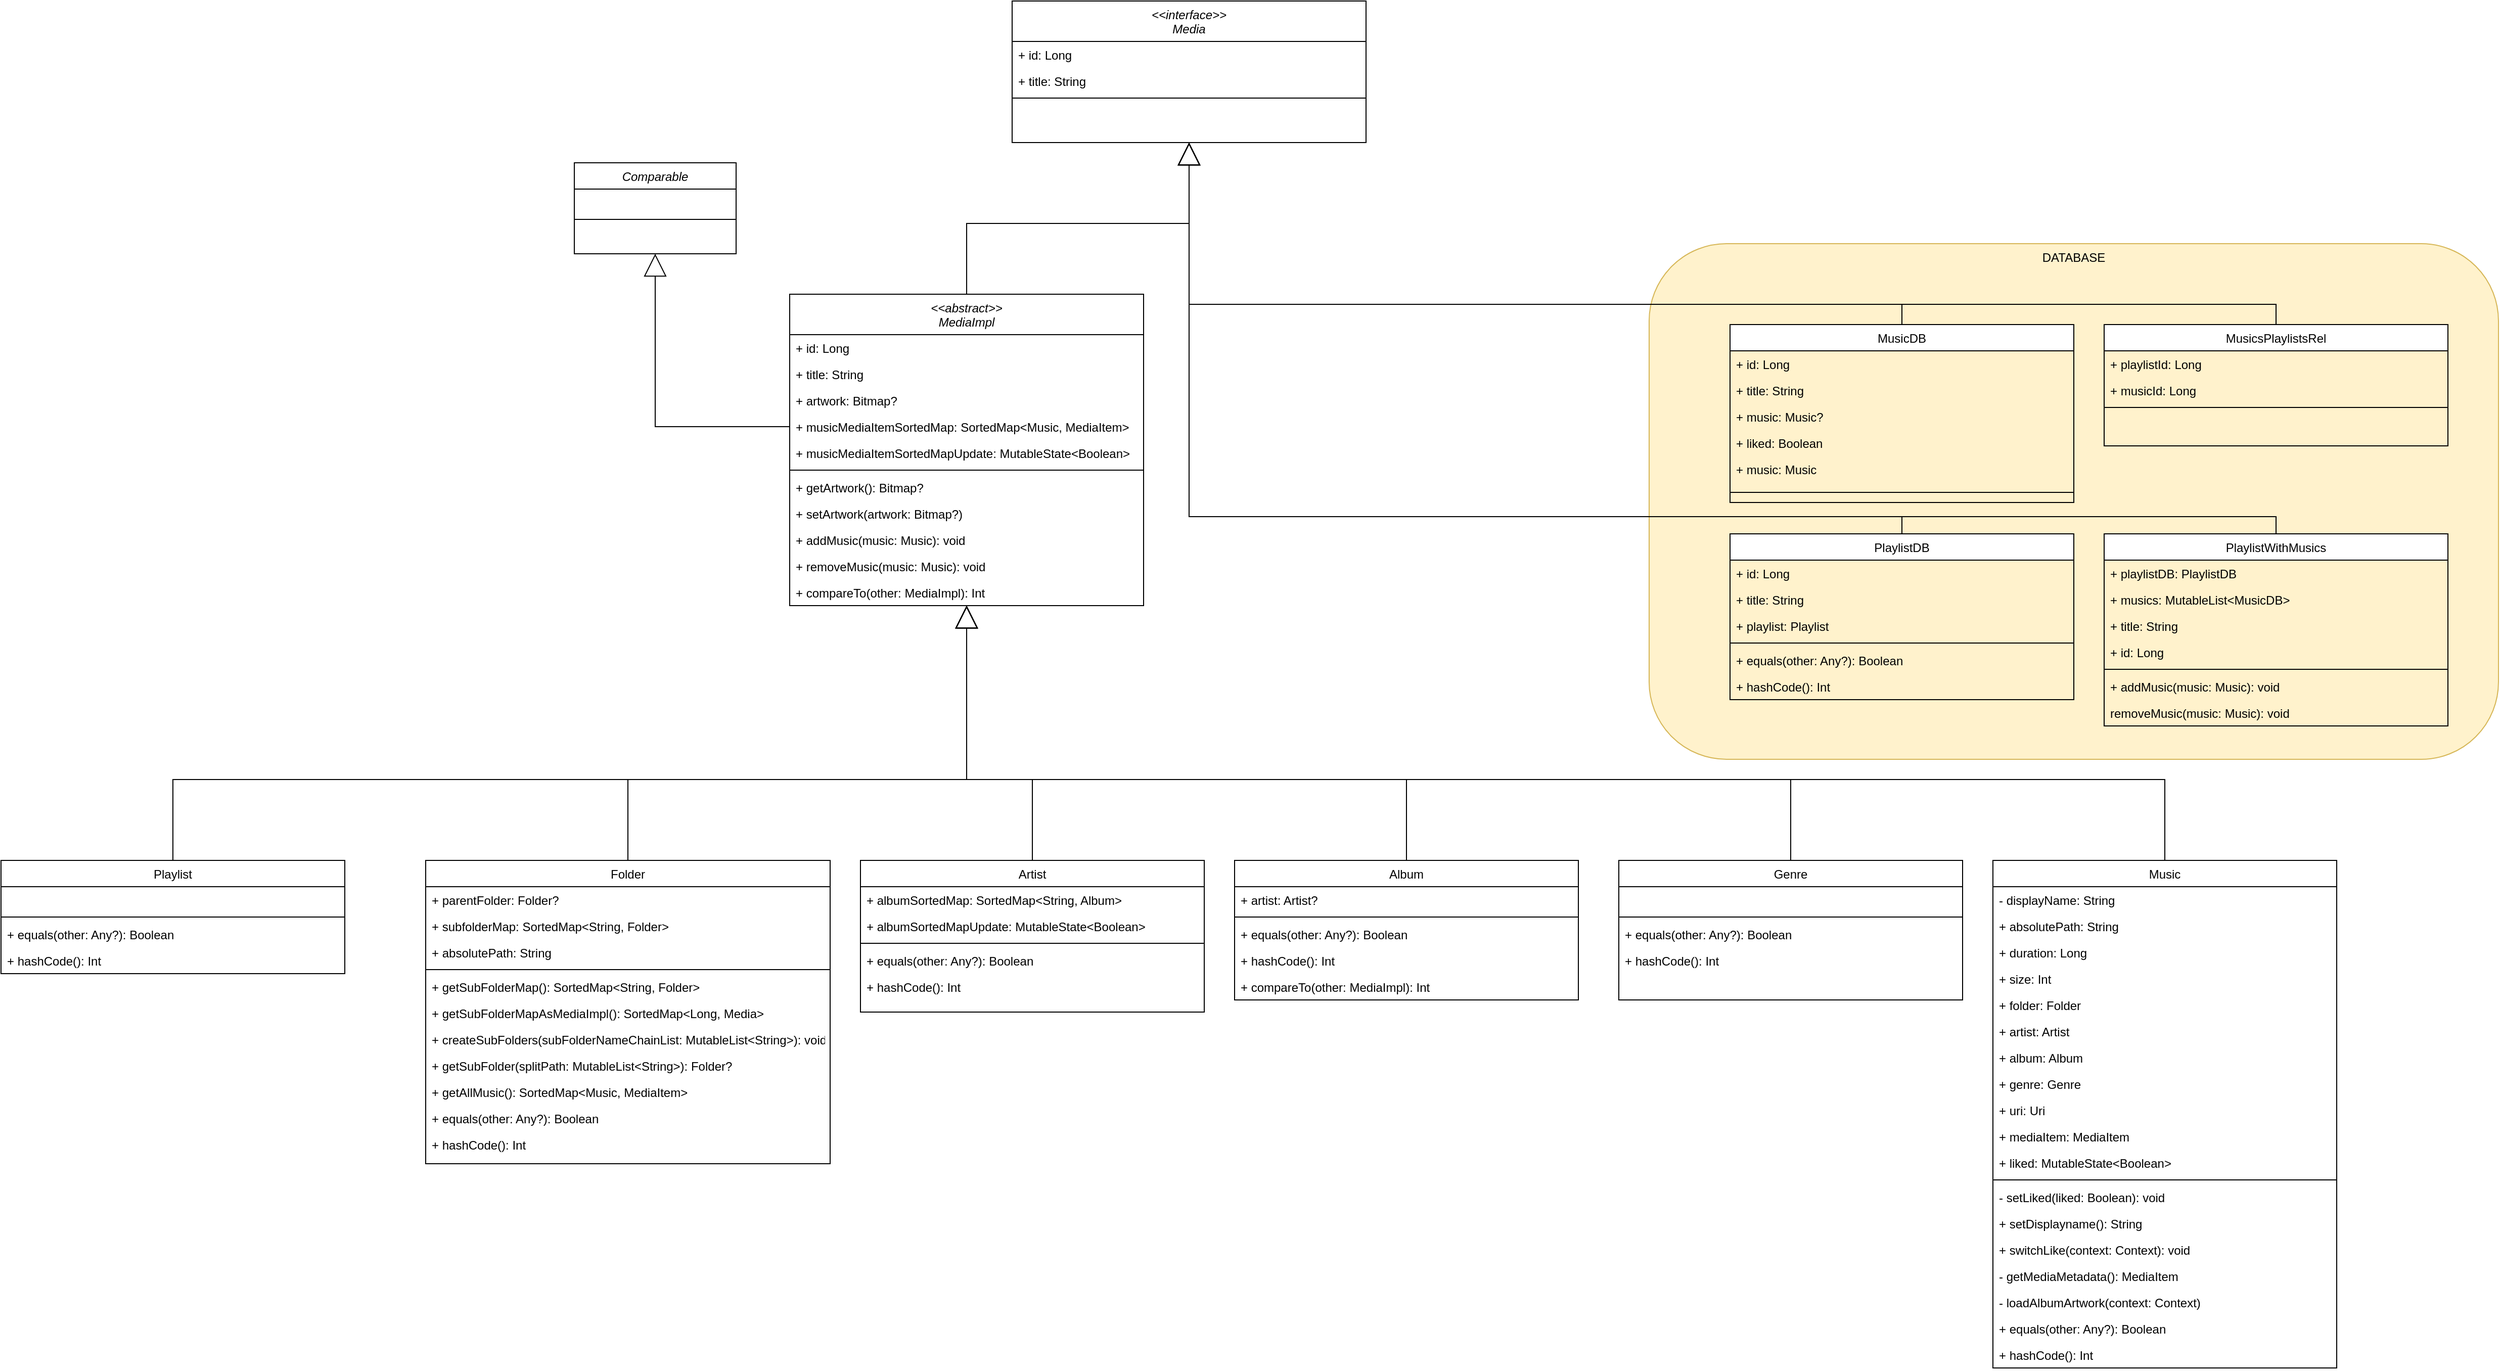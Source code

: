 <mxfile version="24.6.4" type="device">
  <diagram id="C5RBs43oDa-KdzZeNtuy" name="Page-1">
    <mxGraphModel dx="3020" dy="1973" grid="1" gridSize="10" guides="1" tooltips="1" connect="1" arrows="1" fold="1" page="1" pageScale="1" pageWidth="827" pageHeight="1169" math="0" shadow="0">
      <root>
        <mxCell id="WIyWlLk6GJQsqaUBKTNV-0" />
        <mxCell id="WIyWlLk6GJQsqaUBKTNV-1" parent="WIyWlLk6GJQsqaUBKTNV-0" />
        <mxCell id="YpZkU9xtYpbVFz88kELq-27" style="edgeStyle=orthogonalEdgeStyle;rounded=0;orthogonalLoop=1;jettySize=auto;html=1;entryX=0.5;entryY=1;entryDx=0;entryDy=0;endArrow=block;endFill=0;strokeWidth=1;endSize=20;exitX=0;exitY=0.5;exitDx=0;exitDy=0;" parent="WIyWlLk6GJQsqaUBKTNV-1" source="BCzuW8dj-wQ5mQRWd4hv-5" target="YpZkU9xtYpbVFz88kELq-18" edge="1">
          <mxGeometry relative="1" as="geometry" />
        </mxCell>
        <mxCell id="zkfFHV4jXpPFQw0GAbJ--0" value="&lt;&lt;interface&gt;&gt;&#xa;Media" style="swimlane;fontStyle=2;align=center;verticalAlign=top;childLayout=stackLayout;horizontal=1;startSize=40;horizontalStack=0;resizeParent=1;resizeLast=0;collapsible=1;marginBottom=0;rounded=0;shadow=0;strokeWidth=1;" parent="WIyWlLk6GJQsqaUBKTNV-1" vertex="1">
          <mxGeometry x="20" y="-490" width="350" height="140" as="geometry">
            <mxRectangle x="230" y="140" width="160" height="26" as="alternateBounds" />
          </mxGeometry>
        </mxCell>
        <mxCell id="zkfFHV4jXpPFQw0GAbJ--1" value="+ id: Long" style="text;align=left;verticalAlign=top;spacingLeft=4;spacingRight=4;overflow=hidden;rotatable=0;points=[[0,0.5],[1,0.5]];portConstraint=eastwest;" parent="zkfFHV4jXpPFQw0GAbJ--0" vertex="1">
          <mxGeometry y="40" width="350" height="26" as="geometry" />
        </mxCell>
        <mxCell id="zkfFHV4jXpPFQw0GAbJ--2" value="+ title: String" style="text;align=left;verticalAlign=top;spacingLeft=4;spacingRight=4;overflow=hidden;rotatable=0;points=[[0,0.5],[1,0.5]];portConstraint=eastwest;rounded=0;shadow=0;html=0;" parent="zkfFHV4jXpPFQw0GAbJ--0" vertex="1">
          <mxGeometry y="66" width="350" height="26" as="geometry" />
        </mxCell>
        <mxCell id="zkfFHV4jXpPFQw0GAbJ--4" value="" style="line;html=1;strokeWidth=1;align=left;verticalAlign=middle;spacingTop=-1;spacingLeft=3;spacingRight=3;rotatable=0;labelPosition=right;points=[];portConstraint=eastwest;" parent="zkfFHV4jXpPFQw0GAbJ--0" vertex="1">
          <mxGeometry y="92" width="350" height="8" as="geometry" />
        </mxCell>
        <mxCell id="zkfFHV4jXpPFQw0GAbJ--6" value="Folder" style="swimlane;fontStyle=0;align=center;verticalAlign=top;childLayout=stackLayout;horizontal=1;startSize=26;horizontalStack=0;resizeParent=1;resizeLast=0;collapsible=1;marginBottom=0;rounded=0;shadow=0;strokeWidth=1;" parent="WIyWlLk6GJQsqaUBKTNV-1" vertex="1">
          <mxGeometry x="-560" y="360" width="400" height="300" as="geometry">
            <mxRectangle x="130" y="380" width="160" height="26" as="alternateBounds" />
          </mxGeometry>
        </mxCell>
        <mxCell id="zkfFHV4jXpPFQw0GAbJ--7" value="+ parentFolder: Folder?" style="text;align=left;verticalAlign=top;spacingLeft=4;spacingRight=4;overflow=hidden;rotatable=0;points=[[0,0.5],[1,0.5]];portConstraint=eastwest;" parent="zkfFHV4jXpPFQw0GAbJ--6" vertex="1">
          <mxGeometry y="26" width="400" height="26" as="geometry" />
        </mxCell>
        <mxCell id="YpZkU9xtYpbVFz88kELq-29" value="+ subfolderMap: SortedMap&lt;String, Folder&gt;" style="text;align=left;verticalAlign=top;spacingLeft=4;spacingRight=4;overflow=hidden;rotatable=0;points=[[0,0.5],[1,0.5]];portConstraint=eastwest;rounded=0;shadow=0;html=0;" parent="zkfFHV4jXpPFQw0GAbJ--6" vertex="1">
          <mxGeometry y="52" width="400" height="26" as="geometry" />
        </mxCell>
        <mxCell id="YpZkU9xtYpbVFz88kELq-30" value="+ absolutePath: String" style="text;align=left;verticalAlign=top;spacingLeft=4;spacingRight=4;overflow=hidden;rotatable=0;points=[[0,0.5],[1,0.5]];portConstraint=eastwest;rounded=0;shadow=0;html=0;" parent="zkfFHV4jXpPFQw0GAbJ--6" vertex="1">
          <mxGeometry y="78" width="400" height="26" as="geometry" />
        </mxCell>
        <mxCell id="zkfFHV4jXpPFQw0GAbJ--9" value="" style="line;html=1;strokeWidth=1;align=left;verticalAlign=middle;spacingTop=-1;spacingLeft=3;spacingRight=3;rotatable=0;labelPosition=right;points=[];portConstraint=eastwest;" parent="zkfFHV4jXpPFQw0GAbJ--6" vertex="1">
          <mxGeometry y="104" width="400" height="8" as="geometry" />
        </mxCell>
        <mxCell id="zkfFHV4jXpPFQw0GAbJ--10" value="+ getSubFolderMap(): SortedMap&lt;String, Folder&gt;" style="text;align=left;verticalAlign=top;spacingLeft=4;spacingRight=4;overflow=hidden;rotatable=0;points=[[0,0.5],[1,0.5]];portConstraint=eastwest;fontStyle=0" parent="zkfFHV4jXpPFQw0GAbJ--6" vertex="1">
          <mxGeometry y="112" width="400" height="26" as="geometry" />
        </mxCell>
        <mxCell id="zkfFHV4jXpPFQw0GAbJ--11" value="+ getSubFolderMapAsMediaImpl(): SortedMap&lt;Long, Media&gt;" style="text;align=left;verticalAlign=top;spacingLeft=4;spacingRight=4;overflow=hidden;rotatable=0;points=[[0,0.5],[1,0.5]];portConstraint=eastwest;" parent="zkfFHV4jXpPFQw0GAbJ--6" vertex="1">
          <mxGeometry y="138" width="400" height="26" as="geometry" />
        </mxCell>
        <mxCell id="YpZkU9xtYpbVFz88kELq-37" value="+ createSubFolders(subFolderNameChainList: MutableList&lt;String&gt;): void" style="text;align=left;verticalAlign=top;spacingLeft=4;spacingRight=4;overflow=hidden;rotatable=0;points=[[0,0.5],[1,0.5]];portConstraint=eastwest;" parent="zkfFHV4jXpPFQw0GAbJ--6" vertex="1">
          <mxGeometry y="164" width="400" height="26" as="geometry" />
        </mxCell>
        <mxCell id="YpZkU9xtYpbVFz88kELq-36" value="+ getSubFolder(splitPath: MutableList&lt;String&gt;): Folder?" style="text;align=left;verticalAlign=top;spacingLeft=4;spacingRight=4;overflow=hidden;rotatable=0;points=[[0,0.5],[1,0.5]];portConstraint=eastwest;" parent="zkfFHV4jXpPFQw0GAbJ--6" vertex="1">
          <mxGeometry y="190" width="400" height="26" as="geometry" />
        </mxCell>
        <mxCell id="YpZkU9xtYpbVFz88kELq-35" value="+ getAllMusic(): SortedMap&lt;Music, MediaItem&gt;" style="text;align=left;verticalAlign=top;spacingLeft=4;spacingRight=4;overflow=hidden;rotatable=0;points=[[0,0.5],[1,0.5]];portConstraint=eastwest;" parent="zkfFHV4jXpPFQw0GAbJ--6" vertex="1">
          <mxGeometry y="216" width="400" height="26" as="geometry" />
        </mxCell>
        <mxCell id="BCzuW8dj-wQ5mQRWd4hv-45" value="+ equals(other: Any?): Boolean" style="text;align=left;verticalAlign=top;spacingLeft=4;spacingRight=4;overflow=hidden;rotatable=0;points=[[0,0.5],[1,0.5]];portConstraint=eastwest;" vertex="1" parent="zkfFHV4jXpPFQw0GAbJ--6">
          <mxGeometry y="242" width="400" height="26" as="geometry" />
        </mxCell>
        <mxCell id="BCzuW8dj-wQ5mQRWd4hv-46" value="+ hashCode(): Int" style="text;align=left;verticalAlign=top;spacingLeft=4;spacingRight=4;overflow=hidden;rotatable=0;points=[[0,0.5],[1,0.5]];portConstraint=eastwest;" vertex="1" parent="zkfFHV4jXpPFQw0GAbJ--6">
          <mxGeometry y="268" width="400" height="26" as="geometry" />
        </mxCell>
        <mxCell id="zkfFHV4jXpPFQw0GAbJ--12" value="" style="endArrow=block;endSize=20;endFill=0;shadow=0;strokeWidth=1;rounded=0;curved=0;edgeStyle=elbowEdgeStyle;elbow=vertical;entryX=0.5;entryY=1;entryDx=0;entryDy=0;" parent="WIyWlLk6GJQsqaUBKTNV-1" source="zkfFHV4jXpPFQw0GAbJ--6" edge="1" target="BCzuW8dj-wQ5mQRWd4hv-0">
          <mxGeometry width="160" relative="1" as="geometry">
            <mxPoint x="200" y="203" as="sourcePoint" />
            <mxPoint x="215" y="-240" as="targetPoint" />
            <Array as="points">
              <mxPoint x="-80" y="280" />
            </Array>
          </mxGeometry>
        </mxCell>
        <mxCell id="zkfFHV4jXpPFQw0GAbJ--13" value="Artist" style="swimlane;fontStyle=0;align=center;verticalAlign=top;childLayout=stackLayout;horizontal=1;startSize=26;horizontalStack=0;resizeParent=1;resizeLast=0;collapsible=1;marginBottom=0;rounded=0;shadow=0;strokeWidth=1;" parent="WIyWlLk6GJQsqaUBKTNV-1" vertex="1">
          <mxGeometry x="-130" y="360" width="340" height="150" as="geometry">
            <mxRectangle x="340" y="380" width="170" height="26" as="alternateBounds" />
          </mxGeometry>
        </mxCell>
        <mxCell id="zkfFHV4jXpPFQw0GAbJ--14" value="+ albumSortedMap: SortedMap&lt;String, Album&gt; " style="text;align=left;verticalAlign=top;spacingLeft=4;spacingRight=4;overflow=hidden;rotatable=0;points=[[0,0.5],[1,0.5]];portConstraint=eastwest;" parent="zkfFHV4jXpPFQw0GAbJ--13" vertex="1">
          <mxGeometry y="26" width="340" height="26" as="geometry" />
        </mxCell>
        <mxCell id="YpZkU9xtYpbVFz88kELq-43" value="+ albumSortedMapUpdate: MutableState&lt;Boolean&gt;" style="text;align=left;verticalAlign=top;spacingLeft=4;spacingRight=4;overflow=hidden;rotatable=0;points=[[0,0.5],[1,0.5]];portConstraint=eastwest;" parent="zkfFHV4jXpPFQw0GAbJ--13" vertex="1">
          <mxGeometry y="52" width="340" height="26" as="geometry" />
        </mxCell>
        <mxCell id="zkfFHV4jXpPFQw0GAbJ--15" value="" style="line;html=1;strokeWidth=1;align=left;verticalAlign=middle;spacingTop=-1;spacingLeft=3;spacingRight=3;rotatable=0;labelPosition=right;points=[];portConstraint=eastwest;" parent="zkfFHV4jXpPFQw0GAbJ--13" vertex="1">
          <mxGeometry y="78" width="340" height="8" as="geometry" />
        </mxCell>
        <mxCell id="BCzuW8dj-wQ5mQRWd4hv-43" value="+ equals(other: Any?): Boolean" style="text;align=left;verticalAlign=top;spacingLeft=4;spacingRight=4;overflow=hidden;rotatable=0;points=[[0,0.5],[1,0.5]];portConstraint=eastwest;" vertex="1" parent="zkfFHV4jXpPFQw0GAbJ--13">
          <mxGeometry y="86" width="340" height="26" as="geometry" />
        </mxCell>
        <mxCell id="BCzuW8dj-wQ5mQRWd4hv-44" value="+ hashCode(): Int" style="text;align=left;verticalAlign=top;spacingLeft=4;spacingRight=4;overflow=hidden;rotatable=0;points=[[0,0.5],[1,0.5]];portConstraint=eastwest;" vertex="1" parent="zkfFHV4jXpPFQw0GAbJ--13">
          <mxGeometry y="112" width="340" height="26" as="geometry" />
        </mxCell>
        <mxCell id="zkfFHV4jXpPFQw0GAbJ--16" value="" style="endArrow=block;endSize=20;endFill=0;shadow=0;strokeWidth=1;rounded=0;curved=0;edgeStyle=elbowEdgeStyle;elbow=vertical;entryX=0.5;entryY=1;entryDx=0;entryDy=0;exitX=0.5;exitY=0;exitDx=0;exitDy=0;" parent="WIyWlLk6GJQsqaUBKTNV-1" source="zkfFHV4jXpPFQw0GAbJ--13" edge="1" target="BCzuW8dj-wQ5mQRWd4hv-0">
          <mxGeometry width="160" relative="1" as="geometry">
            <mxPoint x="210" y="373" as="sourcePoint" />
            <mxPoint x="215" y="-240" as="targetPoint" />
            <Array as="points">
              <mxPoint x="-20" y="280" />
            </Array>
          </mxGeometry>
        </mxCell>
        <mxCell id="YpZkU9xtYpbVFz88kELq-18" value="Comparable" style="swimlane;fontStyle=2;align=center;verticalAlign=top;childLayout=stackLayout;horizontal=1;startSize=26;horizontalStack=0;resizeParent=1;resizeLast=0;collapsible=1;marginBottom=0;rounded=0;shadow=0;strokeWidth=1;" parent="WIyWlLk6GJQsqaUBKTNV-1" vertex="1">
          <mxGeometry x="-413" y="-330" width="160" height="90" as="geometry">
            <mxRectangle x="130" y="380" width="160" height="26" as="alternateBounds" />
          </mxGeometry>
        </mxCell>
        <mxCell id="YpZkU9xtYpbVFz88kELq-20" value=" " style="text;align=left;verticalAlign=top;spacingLeft=4;spacingRight=4;overflow=hidden;rotatable=0;points=[[0,0.5],[1,0.5]];portConstraint=eastwest;rounded=0;shadow=0;html=0;fontStyle=0" parent="YpZkU9xtYpbVFz88kELq-18" vertex="1">
          <mxGeometry y="26" width="160" height="26" as="geometry" />
        </mxCell>
        <mxCell id="YpZkU9xtYpbVFz88kELq-21" value="" style="line;html=1;strokeWidth=1;align=left;verticalAlign=middle;spacingTop=-1;spacingLeft=3;spacingRight=3;rotatable=0;labelPosition=right;points=[];portConstraint=eastwest;fontStyle=0" parent="YpZkU9xtYpbVFz88kELq-18" vertex="1">
          <mxGeometry y="52" width="160" height="8" as="geometry" />
        </mxCell>
        <mxCell id="YpZkU9xtYpbVFz88kELq-47" value="Album" style="swimlane;fontStyle=0;align=center;verticalAlign=top;childLayout=stackLayout;horizontal=1;startSize=26;horizontalStack=0;resizeParent=1;resizeLast=0;collapsible=1;marginBottom=0;rounded=0;shadow=0;strokeWidth=1;" parent="WIyWlLk6GJQsqaUBKTNV-1" vertex="1">
          <mxGeometry x="240" y="360" width="340" height="138" as="geometry">
            <mxRectangle x="340" y="380" width="170" height="26" as="alternateBounds" />
          </mxGeometry>
        </mxCell>
        <mxCell id="YpZkU9xtYpbVFz88kELq-48" value="+ artist: Artist?" style="text;align=left;verticalAlign=top;spacingLeft=4;spacingRight=4;overflow=hidden;rotatable=0;points=[[0,0.5],[1,0.5]];portConstraint=eastwest;" parent="YpZkU9xtYpbVFz88kELq-47" vertex="1">
          <mxGeometry y="26" width="340" height="26" as="geometry" />
        </mxCell>
        <mxCell id="YpZkU9xtYpbVFz88kELq-51" value="" style="line;html=1;strokeWidth=1;align=left;verticalAlign=middle;spacingTop=-1;spacingLeft=3;spacingRight=3;rotatable=0;labelPosition=right;points=[];portConstraint=eastwest;" parent="YpZkU9xtYpbVFz88kELq-47" vertex="1">
          <mxGeometry y="52" width="340" height="8" as="geometry" />
        </mxCell>
        <mxCell id="BCzuW8dj-wQ5mQRWd4hv-40" value="+ equals(other: Any?): Boolean" style="text;align=left;verticalAlign=top;spacingLeft=4;spacingRight=4;overflow=hidden;rotatable=0;points=[[0,0.5],[1,0.5]];portConstraint=eastwest;" vertex="1" parent="YpZkU9xtYpbVFz88kELq-47">
          <mxGeometry y="60" width="340" height="26" as="geometry" />
        </mxCell>
        <mxCell id="BCzuW8dj-wQ5mQRWd4hv-41" value="+ hashCode(): Int" style="text;align=left;verticalAlign=top;spacingLeft=4;spacingRight=4;overflow=hidden;rotatable=0;points=[[0,0.5],[1,0.5]];portConstraint=eastwest;" vertex="1" parent="YpZkU9xtYpbVFz88kELq-47">
          <mxGeometry y="86" width="340" height="26" as="geometry" />
        </mxCell>
        <mxCell id="BCzuW8dj-wQ5mQRWd4hv-42" value="+ compareTo(other: MediaImpl): Int" style="text;align=left;verticalAlign=top;spacingLeft=4;spacingRight=4;overflow=hidden;rotatable=0;points=[[0,0.5],[1,0.5]];portConstraint=eastwest;" vertex="1" parent="YpZkU9xtYpbVFz88kELq-47">
          <mxGeometry y="112" width="340" height="26" as="geometry" />
        </mxCell>
        <mxCell id="YpZkU9xtYpbVFz88kELq-56" value="" style="endArrow=block;endSize=20;endFill=0;shadow=0;strokeWidth=1;rounded=0;curved=0;edgeStyle=elbowEdgeStyle;elbow=vertical;exitX=0.5;exitY=0;exitDx=0;exitDy=0;entryX=0.5;entryY=1;entryDx=0;entryDy=0;" parent="WIyWlLk6GJQsqaUBKTNV-1" source="YpZkU9xtYpbVFz88kELq-47" edge="1" target="BCzuW8dj-wQ5mQRWd4hv-0">
          <mxGeometry width="160" relative="1" as="geometry">
            <mxPoint x="50" y="370" as="sourcePoint" />
            <mxPoint x="215" y="-240" as="targetPoint" />
            <Array as="points">
              <mxPoint x="215" y="280" />
            </Array>
          </mxGeometry>
        </mxCell>
        <mxCell id="YpZkU9xtYpbVFz88kELq-57" value="Genre" style="swimlane;fontStyle=0;align=center;verticalAlign=top;childLayout=stackLayout;horizontal=1;startSize=26;horizontalStack=0;resizeParent=1;resizeLast=0;collapsible=1;marginBottom=0;rounded=0;shadow=0;strokeWidth=1;" parent="WIyWlLk6GJQsqaUBKTNV-1" vertex="1">
          <mxGeometry x="620" y="360" width="340" height="138" as="geometry">
            <mxRectangle x="340" y="380" width="170" height="26" as="alternateBounds" />
          </mxGeometry>
        </mxCell>
        <mxCell id="YpZkU9xtYpbVFz88kELq-59" value=" " style="text;align=left;verticalAlign=top;spacingLeft=4;spacingRight=4;overflow=hidden;rotatable=0;points=[[0,0.5],[1,0.5]];portConstraint=eastwest;" parent="YpZkU9xtYpbVFz88kELq-57" vertex="1">
          <mxGeometry y="26" width="340" height="26" as="geometry" />
        </mxCell>
        <mxCell id="YpZkU9xtYpbVFz88kELq-60" value="" style="line;html=1;strokeWidth=1;align=left;verticalAlign=middle;spacingTop=-1;spacingLeft=3;spacingRight=3;rotatable=0;labelPosition=right;points=[];portConstraint=eastwest;" parent="YpZkU9xtYpbVFz88kELq-57" vertex="1">
          <mxGeometry y="52" width="340" height="8" as="geometry" />
        </mxCell>
        <mxCell id="BCzuW8dj-wQ5mQRWd4hv-47" value="+ equals(other: Any?): Boolean" style="text;align=left;verticalAlign=top;spacingLeft=4;spacingRight=4;overflow=hidden;rotatable=0;points=[[0,0.5],[1,0.5]];portConstraint=eastwest;" vertex="1" parent="YpZkU9xtYpbVFz88kELq-57">
          <mxGeometry y="60" width="340" height="26" as="geometry" />
        </mxCell>
        <mxCell id="BCzuW8dj-wQ5mQRWd4hv-48" value="+ hashCode(): Int" style="text;align=left;verticalAlign=top;spacingLeft=4;spacingRight=4;overflow=hidden;rotatable=0;points=[[0,0.5],[1,0.5]];portConstraint=eastwest;" vertex="1" parent="YpZkU9xtYpbVFz88kELq-57">
          <mxGeometry y="86" width="340" height="26" as="geometry" />
        </mxCell>
        <mxCell id="YpZkU9xtYpbVFz88kELq-63" value="" style="endArrow=block;endSize=20;endFill=0;shadow=0;strokeWidth=1;rounded=0;curved=0;edgeStyle=elbowEdgeStyle;elbow=vertical;entryX=0.5;entryY=1;entryDx=0;entryDy=0;" parent="WIyWlLk6GJQsqaUBKTNV-1" source="YpZkU9xtYpbVFz88kELq-57" edge="1" target="BCzuW8dj-wQ5mQRWd4hv-0">
          <mxGeometry width="160" relative="1" as="geometry">
            <mxPoint x="420" y="370" as="sourcePoint" />
            <mxPoint x="215" y="-240" as="targetPoint" />
            <Array as="points">
              <mxPoint x="510" y="280" />
            </Array>
          </mxGeometry>
        </mxCell>
        <mxCell id="YpZkU9xtYpbVFz88kELq-64" value="Music" style="swimlane;fontStyle=0;align=center;verticalAlign=top;childLayout=stackLayout;horizontal=1;startSize=26;horizontalStack=0;resizeParent=1;resizeLast=0;collapsible=1;marginBottom=0;rounded=0;shadow=0;strokeWidth=1;" parent="WIyWlLk6GJQsqaUBKTNV-1" vertex="1">
          <mxGeometry x="990" y="360" width="340" height="502" as="geometry">
            <mxRectangle x="340" y="380" width="170" height="26" as="alternateBounds" />
          </mxGeometry>
        </mxCell>
        <mxCell id="YpZkU9xtYpbVFz88kELq-65" value="- displayName: String" style="text;align=left;verticalAlign=top;spacingLeft=4;spacingRight=4;overflow=hidden;rotatable=0;points=[[0,0.5],[1,0.5]];portConstraint=eastwest;" parent="YpZkU9xtYpbVFz88kELq-64" vertex="1">
          <mxGeometry y="26" width="340" height="26" as="geometry" />
        </mxCell>
        <mxCell id="YpZkU9xtYpbVFz88kELq-70" value="+ absolutePath: String" style="text;align=left;verticalAlign=top;spacingLeft=4;spacingRight=4;overflow=hidden;rotatable=0;points=[[0,0.5],[1,0.5]];portConstraint=eastwest;" parent="YpZkU9xtYpbVFz88kELq-64" vertex="1">
          <mxGeometry y="52" width="340" height="26" as="geometry" />
        </mxCell>
        <mxCell id="YpZkU9xtYpbVFz88kELq-76" value="+ duration: Long" style="text;align=left;verticalAlign=top;spacingLeft=4;spacingRight=4;overflow=hidden;rotatable=0;points=[[0,0.5],[1,0.5]];portConstraint=eastwest;" parent="YpZkU9xtYpbVFz88kELq-64" vertex="1">
          <mxGeometry y="78" width="340" height="26" as="geometry" />
        </mxCell>
        <mxCell id="YpZkU9xtYpbVFz88kELq-75" value="+ size: Int" style="text;align=left;verticalAlign=top;spacingLeft=4;spacingRight=4;overflow=hidden;rotatable=0;points=[[0,0.5],[1,0.5]];portConstraint=eastwest;" parent="YpZkU9xtYpbVFz88kELq-64" vertex="1">
          <mxGeometry y="104" width="340" height="26" as="geometry" />
        </mxCell>
        <mxCell id="YpZkU9xtYpbVFz88kELq-74" value="+ folder: Folder" style="text;align=left;verticalAlign=top;spacingLeft=4;spacingRight=4;overflow=hidden;rotatable=0;points=[[0,0.5],[1,0.5]];portConstraint=eastwest;" parent="YpZkU9xtYpbVFz88kELq-64" vertex="1">
          <mxGeometry y="130" width="340" height="26" as="geometry" />
        </mxCell>
        <mxCell id="YpZkU9xtYpbVFz88kELq-73" value="+ artist: Artist" style="text;align=left;verticalAlign=top;spacingLeft=4;spacingRight=4;overflow=hidden;rotatable=0;points=[[0,0.5],[1,0.5]];portConstraint=eastwest;" parent="YpZkU9xtYpbVFz88kELq-64" vertex="1">
          <mxGeometry y="156" width="340" height="26" as="geometry" />
        </mxCell>
        <mxCell id="YpZkU9xtYpbVFz88kELq-72" value="+ album: Album" style="text;align=left;verticalAlign=top;spacingLeft=4;spacingRight=4;overflow=hidden;rotatable=0;points=[[0,0.5],[1,0.5]];portConstraint=eastwest;" parent="YpZkU9xtYpbVFz88kELq-64" vertex="1">
          <mxGeometry y="182" width="340" height="26" as="geometry" />
        </mxCell>
        <mxCell id="YpZkU9xtYpbVFz88kELq-71" value="+ genre: Genre" style="text;align=left;verticalAlign=top;spacingLeft=4;spacingRight=4;overflow=hidden;rotatable=0;points=[[0,0.5],[1,0.5]];portConstraint=eastwest;" parent="YpZkU9xtYpbVFz88kELq-64" vertex="1">
          <mxGeometry y="208" width="340" height="26" as="geometry" />
        </mxCell>
        <mxCell id="YpZkU9xtYpbVFz88kELq-78" value="+ uri: Uri" style="text;align=left;verticalAlign=top;spacingLeft=4;spacingRight=4;overflow=hidden;rotatable=0;points=[[0,0.5],[1,0.5]];portConstraint=eastwest;" parent="YpZkU9xtYpbVFz88kELq-64" vertex="1">
          <mxGeometry y="234" width="340" height="26" as="geometry" />
        </mxCell>
        <mxCell id="YpZkU9xtYpbVFz88kELq-77" value="+ mediaItem: MediaItem" style="text;align=left;verticalAlign=top;spacingLeft=4;spacingRight=4;overflow=hidden;rotatable=0;points=[[0,0.5],[1,0.5]];portConstraint=eastwest;" parent="YpZkU9xtYpbVFz88kELq-64" vertex="1">
          <mxGeometry y="260" width="340" height="26" as="geometry" />
        </mxCell>
        <mxCell id="BCzuW8dj-wQ5mQRWd4hv-50" value="+ liked: MutableState&lt;Boolean&gt;" style="text;align=left;verticalAlign=top;spacingLeft=4;spacingRight=4;overflow=hidden;rotatable=0;points=[[0,0.5],[1,0.5]];portConstraint=eastwest;" vertex="1" parent="YpZkU9xtYpbVFz88kELq-64">
          <mxGeometry y="286" width="340" height="26" as="geometry" />
        </mxCell>
        <mxCell id="YpZkU9xtYpbVFz88kELq-66" value="" style="line;html=1;strokeWidth=1;align=left;verticalAlign=middle;spacingTop=-1;spacingLeft=3;spacingRight=3;rotatable=0;labelPosition=right;points=[];portConstraint=eastwest;" parent="YpZkU9xtYpbVFz88kELq-64" vertex="1">
          <mxGeometry y="312" width="340" height="8" as="geometry" />
        </mxCell>
        <mxCell id="BCzuW8dj-wQ5mQRWd4hv-51" value="- setLiked(liked: Boolean): void" style="text;align=left;verticalAlign=top;spacingLeft=4;spacingRight=4;overflow=hidden;rotatable=0;points=[[0,0.5],[1,0.5]];portConstraint=eastwest;" vertex="1" parent="YpZkU9xtYpbVFz88kELq-64">
          <mxGeometry y="320" width="340" height="26" as="geometry" />
        </mxCell>
        <mxCell id="BCzuW8dj-wQ5mQRWd4hv-49" value="+ setDisplayname(): String" style="text;align=left;verticalAlign=top;spacingLeft=4;spacingRight=4;overflow=hidden;rotatable=0;points=[[0,0.5],[1,0.5]];portConstraint=eastwest;" vertex="1" parent="YpZkU9xtYpbVFz88kELq-64">
          <mxGeometry y="346" width="340" height="26" as="geometry" />
        </mxCell>
        <mxCell id="BCzuW8dj-wQ5mQRWd4hv-52" value="+ switchLike(context: Context): void" style="text;align=left;verticalAlign=top;spacingLeft=4;spacingRight=4;overflow=hidden;rotatable=0;points=[[0,0.5],[1,0.5]];portConstraint=eastwest;" vertex="1" parent="YpZkU9xtYpbVFz88kELq-64">
          <mxGeometry y="372" width="340" height="26" as="geometry" />
        </mxCell>
        <mxCell id="YpZkU9xtYpbVFz88kELq-67" value="- getMediaMetadata(): MediaItem" style="text;align=left;verticalAlign=top;spacingLeft=4;spacingRight=4;overflow=hidden;rotatable=0;points=[[0,0.5],[1,0.5]];portConstraint=eastwest;" parent="YpZkU9xtYpbVFz88kELq-64" vertex="1">
          <mxGeometry y="398" width="340" height="26" as="geometry" />
        </mxCell>
        <mxCell id="YpZkU9xtYpbVFz88kELq-79" value="- loadAlbumArtwork(context: Context)" style="text;align=left;verticalAlign=top;spacingLeft=4;spacingRight=4;overflow=hidden;rotatable=0;points=[[0,0.5],[1,0.5]];portConstraint=eastwest;" parent="YpZkU9xtYpbVFz88kELq-64" vertex="1">
          <mxGeometry y="424" width="340" height="26" as="geometry" />
        </mxCell>
        <mxCell id="BCzuW8dj-wQ5mQRWd4hv-54" value="+ equals(other: Any?): Boolean" style="text;align=left;verticalAlign=top;spacingLeft=4;spacingRight=4;overflow=hidden;rotatable=0;points=[[0,0.5],[1,0.5]];portConstraint=eastwest;" vertex="1" parent="YpZkU9xtYpbVFz88kELq-64">
          <mxGeometry y="450" width="340" height="26" as="geometry" />
        </mxCell>
        <mxCell id="BCzuW8dj-wQ5mQRWd4hv-55" value="+ hashCode(): Int" style="text;align=left;verticalAlign=top;spacingLeft=4;spacingRight=4;overflow=hidden;rotatable=0;points=[[0,0.5],[1,0.5]];portConstraint=eastwest;" vertex="1" parent="YpZkU9xtYpbVFz88kELq-64">
          <mxGeometry y="476" width="340" height="26" as="geometry" />
        </mxCell>
        <mxCell id="YpZkU9xtYpbVFz88kELq-69" value="" style="endArrow=block;endSize=20;endFill=0;shadow=0;strokeWidth=1;rounded=0;curved=0;edgeStyle=elbowEdgeStyle;elbow=vertical;entryX=0.5;entryY=1;entryDx=0;entryDy=0;" parent="WIyWlLk6GJQsqaUBKTNV-1" source="YpZkU9xtYpbVFz88kELq-64" edge="1" target="BCzuW8dj-wQ5mQRWd4hv-0">
          <mxGeometry width="160" relative="1" as="geometry">
            <mxPoint x="800" y="370" as="sourcePoint" />
            <mxPoint x="215" y="-240" as="targetPoint" />
            <Array as="points">
              <mxPoint x="710" y="280" />
            </Array>
          </mxGeometry>
        </mxCell>
        <mxCell id="JfJ_LDCNABs6NTUcUGUG-0" value="DATABASE" style="rounded=1;whiteSpace=wrap;html=1;verticalAlign=top;fillColor=#fff2cc;strokeColor=#d6b656;" parent="WIyWlLk6GJQsqaUBKTNV-1" vertex="1">
          <mxGeometry x="650" y="-250" width="840" height="510" as="geometry" />
        </mxCell>
        <mxCell id="JfJ_LDCNABs6NTUcUGUG-15" value="MusicDB" style="swimlane;fontStyle=0;align=center;verticalAlign=top;childLayout=stackLayout;horizontal=1;startSize=26;horizontalStack=0;resizeParent=1;resizeLast=0;collapsible=1;marginBottom=0;rounded=0;shadow=0;strokeWidth=1;" parent="WIyWlLk6GJQsqaUBKTNV-1" vertex="1">
          <mxGeometry x="730" y="-170" width="340" height="176" as="geometry">
            <mxRectangle x="340" y="380" width="170" height="26" as="alternateBounds" />
          </mxGeometry>
        </mxCell>
        <mxCell id="BCzuW8dj-wQ5mQRWd4hv-18" value="+ id: Long" style="text;align=left;verticalAlign=top;spacingLeft=4;spacingRight=4;overflow=hidden;rotatable=0;points=[[0,0.5],[1,0.5]];portConstraint=eastwest;" vertex="1" parent="JfJ_LDCNABs6NTUcUGUG-15">
          <mxGeometry y="26" width="340" height="26" as="geometry" />
        </mxCell>
        <mxCell id="BCzuW8dj-wQ5mQRWd4hv-19" value="+ title: String" style="text;align=left;verticalAlign=top;spacingLeft=4;spacingRight=4;overflow=hidden;rotatable=0;points=[[0,0.5],[1,0.5]];portConstraint=eastwest;" vertex="1" parent="JfJ_LDCNABs6NTUcUGUG-15">
          <mxGeometry y="52" width="340" height="26" as="geometry" />
        </mxCell>
        <mxCell id="JfJ_LDCNABs6NTUcUGUG-16" value="+ music: Music?" style="text;align=left;verticalAlign=top;spacingLeft=4;spacingRight=4;overflow=hidden;rotatable=0;points=[[0,0.5],[1,0.5]];portConstraint=eastwest;" parent="JfJ_LDCNABs6NTUcUGUG-15" vertex="1">
          <mxGeometry y="78" width="340" height="26" as="geometry" />
        </mxCell>
        <mxCell id="aC7RMowv8lh5KPzW_fGt-1" value="+ liked: Boolean" style="text;align=left;verticalAlign=top;spacingLeft=4;spacingRight=4;overflow=hidden;rotatable=0;points=[[0,0.5],[1,0.5]];portConstraint=eastwest;" parent="JfJ_LDCNABs6NTUcUGUG-15" vertex="1">
          <mxGeometry y="104" width="340" height="26" as="geometry" />
        </mxCell>
        <mxCell id="BCzuW8dj-wQ5mQRWd4hv-21" value="+ music: Music" style="text;align=left;verticalAlign=top;spacingLeft=4;spacingRight=4;overflow=hidden;rotatable=0;points=[[0,0.5],[1,0.5]];portConstraint=eastwest;" vertex="1" parent="JfJ_LDCNABs6NTUcUGUG-15">
          <mxGeometry y="130" width="340" height="26" as="geometry" />
        </mxCell>
        <mxCell id="JfJ_LDCNABs6NTUcUGUG-17" value="" style="line;html=1;strokeWidth=1;align=left;verticalAlign=middle;spacingTop=-1;spacingLeft=3;spacingRight=3;rotatable=0;labelPosition=right;points=[];portConstraint=eastwest;" parent="JfJ_LDCNABs6NTUcUGUG-15" vertex="1">
          <mxGeometry y="156" width="340" height="20" as="geometry" />
        </mxCell>
        <mxCell id="JfJ_LDCNABs6NTUcUGUG-19" value="" style="endArrow=block;endSize=20;endFill=0;shadow=0;strokeWidth=1;rounded=0;curved=0;edgeStyle=elbowEdgeStyle;elbow=vertical;exitX=0.5;exitY=0;exitDx=0;exitDy=0;entryX=0.5;entryY=1;entryDx=0;entryDy=0;" parent="WIyWlLk6GJQsqaUBKTNV-1" source="JfJ_LDCNABs6NTUcUGUG-15" edge="1" target="zkfFHV4jXpPFQw0GAbJ--0">
          <mxGeometry width="160" relative="1" as="geometry">
            <mxPoint x="1365" y="118" as="sourcePoint" />
            <mxPoint x="470" y="-270" as="targetPoint" />
            <Array as="points">
              <mxPoint x="650" y="-190" />
            </Array>
          </mxGeometry>
        </mxCell>
        <mxCell id="JfJ_LDCNABs6NTUcUGUG-20" value="MusicsPlaylistsRel" style="swimlane;fontStyle=0;align=center;verticalAlign=top;childLayout=stackLayout;horizontal=1;startSize=26;horizontalStack=0;resizeParent=1;resizeLast=0;collapsible=1;marginBottom=0;rounded=0;shadow=0;strokeWidth=1;" parent="WIyWlLk6GJQsqaUBKTNV-1" vertex="1">
          <mxGeometry x="1100" y="-170" width="340" height="120" as="geometry">
            <mxRectangle x="340" y="380" width="170" height="26" as="alternateBounds" />
          </mxGeometry>
        </mxCell>
        <mxCell id="JfJ_LDCNABs6NTUcUGUG-21" value="+ playlistId: Long" style="text;align=left;verticalAlign=top;spacingLeft=4;spacingRight=4;overflow=hidden;rotatable=0;points=[[0,0.5],[1,0.5]];portConstraint=eastwest;" parent="JfJ_LDCNABs6NTUcUGUG-20" vertex="1">
          <mxGeometry y="26" width="340" height="26" as="geometry" />
        </mxCell>
        <mxCell id="JfJ_LDCNABs6NTUcUGUG-24" value="+ musicId: Long" style="text;align=left;verticalAlign=top;spacingLeft=4;spacingRight=4;overflow=hidden;rotatable=0;points=[[0,0.5],[1,0.5]];portConstraint=eastwest;" parent="JfJ_LDCNABs6NTUcUGUG-20" vertex="1">
          <mxGeometry y="52" width="340" height="26" as="geometry" />
        </mxCell>
        <mxCell id="JfJ_LDCNABs6NTUcUGUG-22" value="" style="line;html=1;strokeWidth=1;align=left;verticalAlign=middle;spacingTop=-1;spacingLeft=3;spacingRight=3;rotatable=0;labelPosition=right;points=[];portConstraint=eastwest;" parent="JfJ_LDCNABs6NTUcUGUG-20" vertex="1">
          <mxGeometry y="78" width="340" height="8" as="geometry" />
        </mxCell>
        <mxCell id="JfJ_LDCNABs6NTUcUGUG-23" style="text;align=left;verticalAlign=top;spacingLeft=4;spacingRight=4;overflow=hidden;rotatable=0;points=[[0,0.5],[1,0.5]];portConstraint=eastwest;" parent="JfJ_LDCNABs6NTUcUGUG-20" vertex="1">
          <mxGeometry y="86" width="340" height="26" as="geometry" />
        </mxCell>
        <mxCell id="JfJ_LDCNABs6NTUcUGUG-26" value="" style="endArrow=block;endSize=20;endFill=0;shadow=0;strokeWidth=1;rounded=0;curved=0;edgeStyle=elbowEdgeStyle;elbow=vertical;entryX=0.5;entryY=1;entryDx=0;entryDy=0;" parent="WIyWlLk6GJQsqaUBKTNV-1" source="JfJ_LDCNABs6NTUcUGUG-20" edge="1" target="zkfFHV4jXpPFQw0GAbJ--0">
          <mxGeometry width="160" relative="1" as="geometry">
            <mxPoint x="910" y="-120" as="sourcePoint" />
            <mxPoint x="550" y="-300" as="targetPoint" />
            <Array as="points">
              <mxPoint x="740" y="-190" />
            </Array>
          </mxGeometry>
        </mxCell>
        <mxCell id="JfJ_LDCNABs6NTUcUGUG-27" value="PlaylistDB" style="swimlane;fontStyle=0;align=center;verticalAlign=top;childLayout=stackLayout;horizontal=1;startSize=26;horizontalStack=0;resizeParent=1;resizeLast=0;collapsible=1;marginBottom=0;rounded=0;shadow=0;strokeWidth=1;" parent="WIyWlLk6GJQsqaUBKTNV-1" vertex="1">
          <mxGeometry x="730" y="37" width="340" height="164" as="geometry">
            <mxRectangle x="340" y="380" width="170" height="26" as="alternateBounds" />
          </mxGeometry>
        </mxCell>
        <mxCell id="JfJ_LDCNABs6NTUcUGUG-28" value="+ id: Long" style="text;align=left;verticalAlign=top;spacingLeft=4;spacingRight=4;overflow=hidden;rotatable=0;points=[[0,0.5],[1,0.5]];portConstraint=eastwest;" parent="JfJ_LDCNABs6NTUcUGUG-27" vertex="1">
          <mxGeometry y="26" width="340" height="26" as="geometry" />
        </mxCell>
        <mxCell id="BCzuW8dj-wQ5mQRWd4hv-22" value="+ title: String" style="text;align=left;verticalAlign=top;spacingLeft=4;spacingRight=4;overflow=hidden;rotatable=0;points=[[0,0.5],[1,0.5]];portConstraint=eastwest;" vertex="1" parent="JfJ_LDCNABs6NTUcUGUG-27">
          <mxGeometry y="52" width="340" height="26" as="geometry" />
        </mxCell>
        <mxCell id="BCzuW8dj-wQ5mQRWd4hv-23" value="+ playlist: Playlist" style="text;align=left;verticalAlign=top;spacingLeft=4;spacingRight=4;overflow=hidden;rotatable=0;points=[[0,0.5],[1,0.5]];portConstraint=eastwest;" vertex="1" parent="JfJ_LDCNABs6NTUcUGUG-27">
          <mxGeometry y="78" width="340" height="26" as="geometry" />
        </mxCell>
        <mxCell id="JfJ_LDCNABs6NTUcUGUG-29" value="" style="line;html=1;strokeWidth=1;align=left;verticalAlign=middle;spacingTop=-1;spacingLeft=3;spacingRight=3;rotatable=0;labelPosition=right;points=[];portConstraint=eastwest;" parent="JfJ_LDCNABs6NTUcUGUG-27" vertex="1">
          <mxGeometry y="104" width="340" height="8" as="geometry" />
        </mxCell>
        <mxCell id="BCzuW8dj-wQ5mQRWd4hv-25" value="+ equals(other: Any?): Boolean" style="text;align=left;verticalAlign=top;spacingLeft=4;spacingRight=4;overflow=hidden;rotatable=0;points=[[0,0.5],[1,0.5]];portConstraint=eastwest;" vertex="1" parent="JfJ_LDCNABs6NTUcUGUG-27">
          <mxGeometry y="112" width="340" height="26" as="geometry" />
        </mxCell>
        <mxCell id="BCzuW8dj-wQ5mQRWd4hv-26" value="+ hashCode(): Int" style="text;align=left;verticalAlign=top;spacingLeft=4;spacingRight=4;overflow=hidden;rotatable=0;points=[[0,0.5],[1,0.5]];portConstraint=eastwest;" vertex="1" parent="JfJ_LDCNABs6NTUcUGUG-27">
          <mxGeometry y="138" width="340" height="26" as="geometry" />
        </mxCell>
        <mxCell id="JfJ_LDCNABs6NTUcUGUG-30" value="" style="endArrow=block;endSize=20;endFill=0;shadow=0;strokeWidth=1;rounded=0;curved=0;edgeStyle=elbowEdgeStyle;elbow=vertical;exitX=0.5;exitY=0;exitDx=0;exitDy=0;entryX=0.5;entryY=1;entryDx=0;entryDy=0;" parent="WIyWlLk6GJQsqaUBKTNV-1" source="JfJ_LDCNABs6NTUcUGUG-27" edge="1" target="zkfFHV4jXpPFQw0GAbJ--0">
          <mxGeometry width="160" relative="1" as="geometry">
            <mxPoint x="1280" y="-120" as="sourcePoint" />
            <mxPoint x="340" y="-200" as="targetPoint" />
            <Array as="points">
              <mxPoint x="550" y="20" />
            </Array>
          </mxGeometry>
        </mxCell>
        <mxCell id="JfJ_LDCNABs6NTUcUGUG-31" value="PlaylistWithMusics" style="swimlane;fontStyle=0;align=center;verticalAlign=top;childLayout=stackLayout;horizontal=1;startSize=26;horizontalStack=0;resizeParent=1;resizeLast=0;collapsible=1;marginBottom=0;rounded=0;shadow=0;strokeWidth=1;" parent="WIyWlLk6GJQsqaUBKTNV-1" vertex="1">
          <mxGeometry x="1100" y="37" width="340" height="190" as="geometry">
            <mxRectangle x="340" y="380" width="170" height="26" as="alternateBounds" />
          </mxGeometry>
        </mxCell>
        <mxCell id="JfJ_LDCNABs6NTUcUGUG-32" value="+ playlistDB: PlaylistDB" style="text;align=left;verticalAlign=top;spacingLeft=4;spacingRight=4;overflow=hidden;rotatable=0;points=[[0,0.5],[1,0.5]];portConstraint=eastwest;" parent="JfJ_LDCNABs6NTUcUGUG-31" vertex="1">
          <mxGeometry y="26" width="340" height="26" as="geometry" />
        </mxCell>
        <mxCell id="JfJ_LDCNABs6NTUcUGUG-34" value="+ musics: MutableList&lt;MusicDB&gt;" style="text;align=left;verticalAlign=top;spacingLeft=4;spacingRight=4;overflow=hidden;rotatable=0;points=[[0,0.5],[1,0.5]];portConstraint=eastwest;" parent="JfJ_LDCNABs6NTUcUGUG-31" vertex="1">
          <mxGeometry y="52" width="340" height="26" as="geometry" />
        </mxCell>
        <mxCell id="BCzuW8dj-wQ5mQRWd4hv-27" value="+ title: String" style="text;align=left;verticalAlign=top;spacingLeft=4;spacingRight=4;overflow=hidden;rotatable=0;points=[[0,0.5],[1,0.5]];portConstraint=eastwest;" vertex="1" parent="JfJ_LDCNABs6NTUcUGUG-31">
          <mxGeometry y="78" width="340" height="26" as="geometry" />
        </mxCell>
        <mxCell id="BCzuW8dj-wQ5mQRWd4hv-28" value="+ id: Long" style="text;align=left;verticalAlign=top;spacingLeft=4;spacingRight=4;overflow=hidden;rotatable=0;points=[[0,0.5],[1,0.5]];portConstraint=eastwest;" vertex="1" parent="JfJ_LDCNABs6NTUcUGUG-31">
          <mxGeometry y="104" width="340" height="26" as="geometry" />
        </mxCell>
        <mxCell id="JfJ_LDCNABs6NTUcUGUG-33" value="" style="line;html=1;strokeWidth=1;align=left;verticalAlign=middle;spacingTop=-1;spacingLeft=3;spacingRight=3;rotatable=0;labelPosition=right;points=[];portConstraint=eastwest;" parent="JfJ_LDCNABs6NTUcUGUG-31" vertex="1">
          <mxGeometry y="130" width="340" height="8" as="geometry" />
        </mxCell>
        <mxCell id="JfJ_LDCNABs6NTUcUGUG-36" value="+ addMusic(music: Music): void" style="text;align=left;verticalAlign=top;spacingLeft=4;spacingRight=4;overflow=hidden;rotatable=0;points=[[0,0.5],[1,0.5]];portConstraint=eastwest;" parent="JfJ_LDCNABs6NTUcUGUG-31" vertex="1">
          <mxGeometry y="138" width="340" height="26" as="geometry" />
        </mxCell>
        <mxCell id="JfJ_LDCNABs6NTUcUGUG-38" value="removeMusic(music: Music): void" style="text;align=left;verticalAlign=top;spacingLeft=4;spacingRight=4;overflow=hidden;rotatable=0;points=[[0,0.5],[1,0.5]];portConstraint=eastwest;" parent="JfJ_LDCNABs6NTUcUGUG-31" vertex="1">
          <mxGeometry y="164" width="340" height="26" as="geometry" />
        </mxCell>
        <mxCell id="JfJ_LDCNABs6NTUcUGUG-39" value="" style="endArrow=block;endSize=20;endFill=0;shadow=0;strokeWidth=1;rounded=0;curved=0;edgeStyle=elbowEdgeStyle;elbow=vertical;exitX=0.5;exitY=0;exitDx=0;exitDy=0;entryX=0.5;entryY=1;entryDx=0;entryDy=0;" parent="WIyWlLk6GJQsqaUBKTNV-1" source="JfJ_LDCNABs6NTUcUGUG-31" edge="1" target="zkfFHV4jXpPFQw0GAbJ--0">
          <mxGeometry width="160" relative="1" as="geometry">
            <mxPoint x="910" y="10" as="sourcePoint" />
            <mxPoint x="340" y="-260" as="targetPoint" />
            <Array as="points">
              <mxPoint x="750" y="20" />
              <mxPoint x="750" y="-40" />
            </Array>
          </mxGeometry>
        </mxCell>
        <mxCell id="BCzuW8dj-wQ5mQRWd4hv-9" style="edgeStyle=orthogonalEdgeStyle;rounded=0;orthogonalLoop=1;jettySize=auto;html=1;entryX=0.5;entryY=1;entryDx=0;entryDy=0;endArrow=block;endFill=0;endSize=20;" edge="1" parent="WIyWlLk6GJQsqaUBKTNV-1" source="BCzuW8dj-wQ5mQRWd4hv-0" target="zkfFHV4jXpPFQw0GAbJ--0">
          <mxGeometry relative="1" as="geometry" />
        </mxCell>
        <mxCell id="BCzuW8dj-wQ5mQRWd4hv-0" value="&lt;&lt;abstract&gt;&gt;&#xa;MediaImpl" style="swimlane;fontStyle=2;align=center;verticalAlign=top;childLayout=stackLayout;horizontal=1;startSize=40;horizontalStack=0;resizeParent=1;resizeLast=0;collapsible=1;marginBottom=0;rounded=0;shadow=0;strokeWidth=1;" vertex="1" parent="WIyWlLk6GJQsqaUBKTNV-1">
          <mxGeometry x="-200" y="-200" width="350" height="308" as="geometry">
            <mxRectangle x="230" y="140" width="160" height="26" as="alternateBounds" />
          </mxGeometry>
        </mxCell>
        <mxCell id="BCzuW8dj-wQ5mQRWd4hv-10" value="+ id: Long" style="text;align=left;verticalAlign=top;spacingLeft=4;spacingRight=4;overflow=hidden;rotatable=0;points=[[0,0.5],[1,0.5]];portConstraint=eastwest;rounded=0;shadow=0;html=0;" vertex="1" parent="BCzuW8dj-wQ5mQRWd4hv-0">
          <mxGeometry y="40" width="350" height="26" as="geometry" />
        </mxCell>
        <mxCell id="BCzuW8dj-wQ5mQRWd4hv-11" value="+ title: String" style="text;align=left;verticalAlign=top;spacingLeft=4;spacingRight=4;overflow=hidden;rotatable=0;points=[[0,0.5],[1,0.5]];portConstraint=eastwest;rounded=0;shadow=0;html=0;" vertex="1" parent="BCzuW8dj-wQ5mQRWd4hv-0">
          <mxGeometry y="66" width="350" height="26" as="geometry" />
        </mxCell>
        <mxCell id="BCzuW8dj-wQ5mQRWd4hv-12" value="+ artwork: Bitmap?" style="text;align=left;verticalAlign=top;spacingLeft=4;spacingRight=4;overflow=hidden;rotatable=0;points=[[0,0.5],[1,0.5]];portConstraint=eastwest;rounded=0;shadow=0;html=0;" vertex="1" parent="BCzuW8dj-wQ5mQRWd4hv-0">
          <mxGeometry y="92" width="350" height="26" as="geometry" />
        </mxCell>
        <mxCell id="BCzuW8dj-wQ5mQRWd4hv-5" value="+ musicMediaItemSortedMap: SortedMap&lt;Music, MediaItem&gt;" style="text;align=left;verticalAlign=top;spacingLeft=4;spacingRight=4;overflow=hidden;rotatable=0;points=[[0,0.5],[1,0.5]];portConstraint=eastwest;rounded=0;shadow=0;html=0;" vertex="1" parent="BCzuW8dj-wQ5mQRWd4hv-0">
          <mxGeometry y="118" width="350" height="26" as="geometry" />
        </mxCell>
        <mxCell id="BCzuW8dj-wQ5mQRWd4hv-6" value="+ musicMediaItemSortedMapUpdate: MutableState&lt;Boolean&gt;" style="text;align=left;verticalAlign=top;spacingLeft=4;spacingRight=4;overflow=hidden;rotatable=0;points=[[0,0.5],[1,0.5]];portConstraint=eastwest;rounded=0;shadow=0;html=0;" vertex="1" parent="BCzuW8dj-wQ5mQRWd4hv-0">
          <mxGeometry y="144" width="350" height="26" as="geometry" />
        </mxCell>
        <mxCell id="BCzuW8dj-wQ5mQRWd4hv-7" value="" style="line;html=1;strokeWidth=1;align=left;verticalAlign=middle;spacingTop=-1;spacingLeft=3;spacingRight=3;rotatable=0;labelPosition=right;points=[];portConstraint=eastwest;" vertex="1" parent="BCzuW8dj-wQ5mQRWd4hv-0">
          <mxGeometry y="170" width="350" height="8" as="geometry" />
        </mxCell>
        <mxCell id="BCzuW8dj-wQ5mQRWd4hv-8" value="+ getArtwork(): Bitmap?" style="text;align=left;verticalAlign=top;spacingLeft=4;spacingRight=4;overflow=hidden;rotatable=0;points=[[0,0.5],[1,0.5]];portConstraint=eastwest;" vertex="1" parent="BCzuW8dj-wQ5mQRWd4hv-0">
          <mxGeometry y="178" width="350" height="26" as="geometry" />
        </mxCell>
        <mxCell id="BCzuW8dj-wQ5mQRWd4hv-14" value="+ setArtwork(artwork: Bitmap?)" style="text;align=left;verticalAlign=top;spacingLeft=4;spacingRight=4;overflow=hidden;rotatable=0;points=[[0,0.5],[1,0.5]];portConstraint=eastwest;" vertex="1" parent="BCzuW8dj-wQ5mQRWd4hv-0">
          <mxGeometry y="204" width="350" height="26" as="geometry" />
        </mxCell>
        <mxCell id="BCzuW8dj-wQ5mQRWd4hv-16" value="+ addMusic(music: Music): void" style="text;align=left;verticalAlign=top;spacingLeft=4;spacingRight=4;overflow=hidden;rotatable=0;points=[[0,0.5],[1,0.5]];portConstraint=eastwest;" vertex="1" parent="BCzuW8dj-wQ5mQRWd4hv-0">
          <mxGeometry y="230" width="350" height="26" as="geometry" />
        </mxCell>
        <mxCell id="BCzuW8dj-wQ5mQRWd4hv-15" value="+ removeMusic(music: Music): void" style="text;align=left;verticalAlign=top;spacingLeft=4;spacingRight=4;overflow=hidden;rotatable=0;points=[[0,0.5],[1,0.5]];portConstraint=eastwest;" vertex="1" parent="BCzuW8dj-wQ5mQRWd4hv-0">
          <mxGeometry y="256" width="350" height="26" as="geometry" />
        </mxCell>
        <mxCell id="BCzuW8dj-wQ5mQRWd4hv-17" value="+ compareTo(other: MediaImpl): Int" style="text;align=left;verticalAlign=top;spacingLeft=4;spacingRight=4;overflow=hidden;rotatable=0;points=[[0,0.5],[1,0.5]];portConstraint=eastwest;" vertex="1" parent="BCzuW8dj-wQ5mQRWd4hv-0">
          <mxGeometry y="282" width="350" height="26" as="geometry" />
        </mxCell>
        <mxCell id="BCzuW8dj-wQ5mQRWd4hv-38" style="edgeStyle=orthogonalEdgeStyle;shape=connector;rounded=0;orthogonalLoop=1;jettySize=auto;html=1;strokeColor=default;strokeWidth=1;align=center;verticalAlign=middle;fontFamily=Helvetica;fontSize=11;fontColor=default;labelBackgroundColor=default;endArrow=block;endFill=0;endSize=20;entryX=0.5;entryY=1;entryDx=0;entryDy=0;exitX=0.5;exitY=0;exitDx=0;exitDy=0;" edge="1" parent="WIyWlLk6GJQsqaUBKTNV-1" source="BCzuW8dj-wQ5mQRWd4hv-34" target="BCzuW8dj-wQ5mQRWd4hv-0">
          <mxGeometry relative="1" as="geometry">
            <mxPoint x="-97.2" y="150" as="targetPoint" />
            <Array as="points">
              <mxPoint x="-810" y="280" />
              <mxPoint x="-25" y="280" />
            </Array>
          </mxGeometry>
        </mxCell>
        <mxCell id="BCzuW8dj-wQ5mQRWd4hv-34" value="Playlist" style="swimlane;fontStyle=0;align=center;verticalAlign=top;childLayout=stackLayout;horizontal=1;startSize=26;horizontalStack=0;resizeParent=1;resizeLast=0;collapsible=1;marginBottom=0;rounded=0;shadow=0;strokeWidth=1;" vertex="1" parent="WIyWlLk6GJQsqaUBKTNV-1">
          <mxGeometry x="-980" y="360" width="340" height="112" as="geometry">
            <mxRectangle x="340" y="380" width="170" height="26" as="alternateBounds" />
          </mxGeometry>
        </mxCell>
        <mxCell id="BCzuW8dj-wQ5mQRWd4hv-35" value=" " style="text;align=left;verticalAlign=top;spacingLeft=4;spacingRight=4;overflow=hidden;rotatable=0;points=[[0,0.5],[1,0.5]];portConstraint=eastwest;" vertex="1" parent="BCzuW8dj-wQ5mQRWd4hv-34">
          <mxGeometry y="26" width="340" height="26" as="geometry" />
        </mxCell>
        <mxCell id="BCzuW8dj-wQ5mQRWd4hv-36" value="" style="line;html=1;strokeWidth=1;align=left;verticalAlign=middle;spacingTop=-1;spacingLeft=3;spacingRight=3;rotatable=0;labelPosition=right;points=[];portConstraint=eastwest;" vertex="1" parent="BCzuW8dj-wQ5mQRWd4hv-34">
          <mxGeometry y="52" width="340" height="8" as="geometry" />
        </mxCell>
        <mxCell id="BCzuW8dj-wQ5mQRWd4hv-37" value="+ equals(other: Any?): Boolean" style="text;align=left;verticalAlign=top;spacingLeft=4;spacingRight=4;overflow=hidden;rotatable=0;points=[[0,0.5],[1,0.5]];portConstraint=eastwest;" vertex="1" parent="BCzuW8dj-wQ5mQRWd4hv-34">
          <mxGeometry y="60" width="340" height="26" as="geometry" />
        </mxCell>
        <mxCell id="BCzuW8dj-wQ5mQRWd4hv-39" value="+ hashCode(): Int" style="text;align=left;verticalAlign=top;spacingLeft=4;spacingRight=4;overflow=hidden;rotatable=0;points=[[0,0.5],[1,0.5]];portConstraint=eastwest;" vertex="1" parent="BCzuW8dj-wQ5mQRWd4hv-34">
          <mxGeometry y="86" width="340" height="26" as="geometry" />
        </mxCell>
      </root>
    </mxGraphModel>
  </diagram>
</mxfile>
